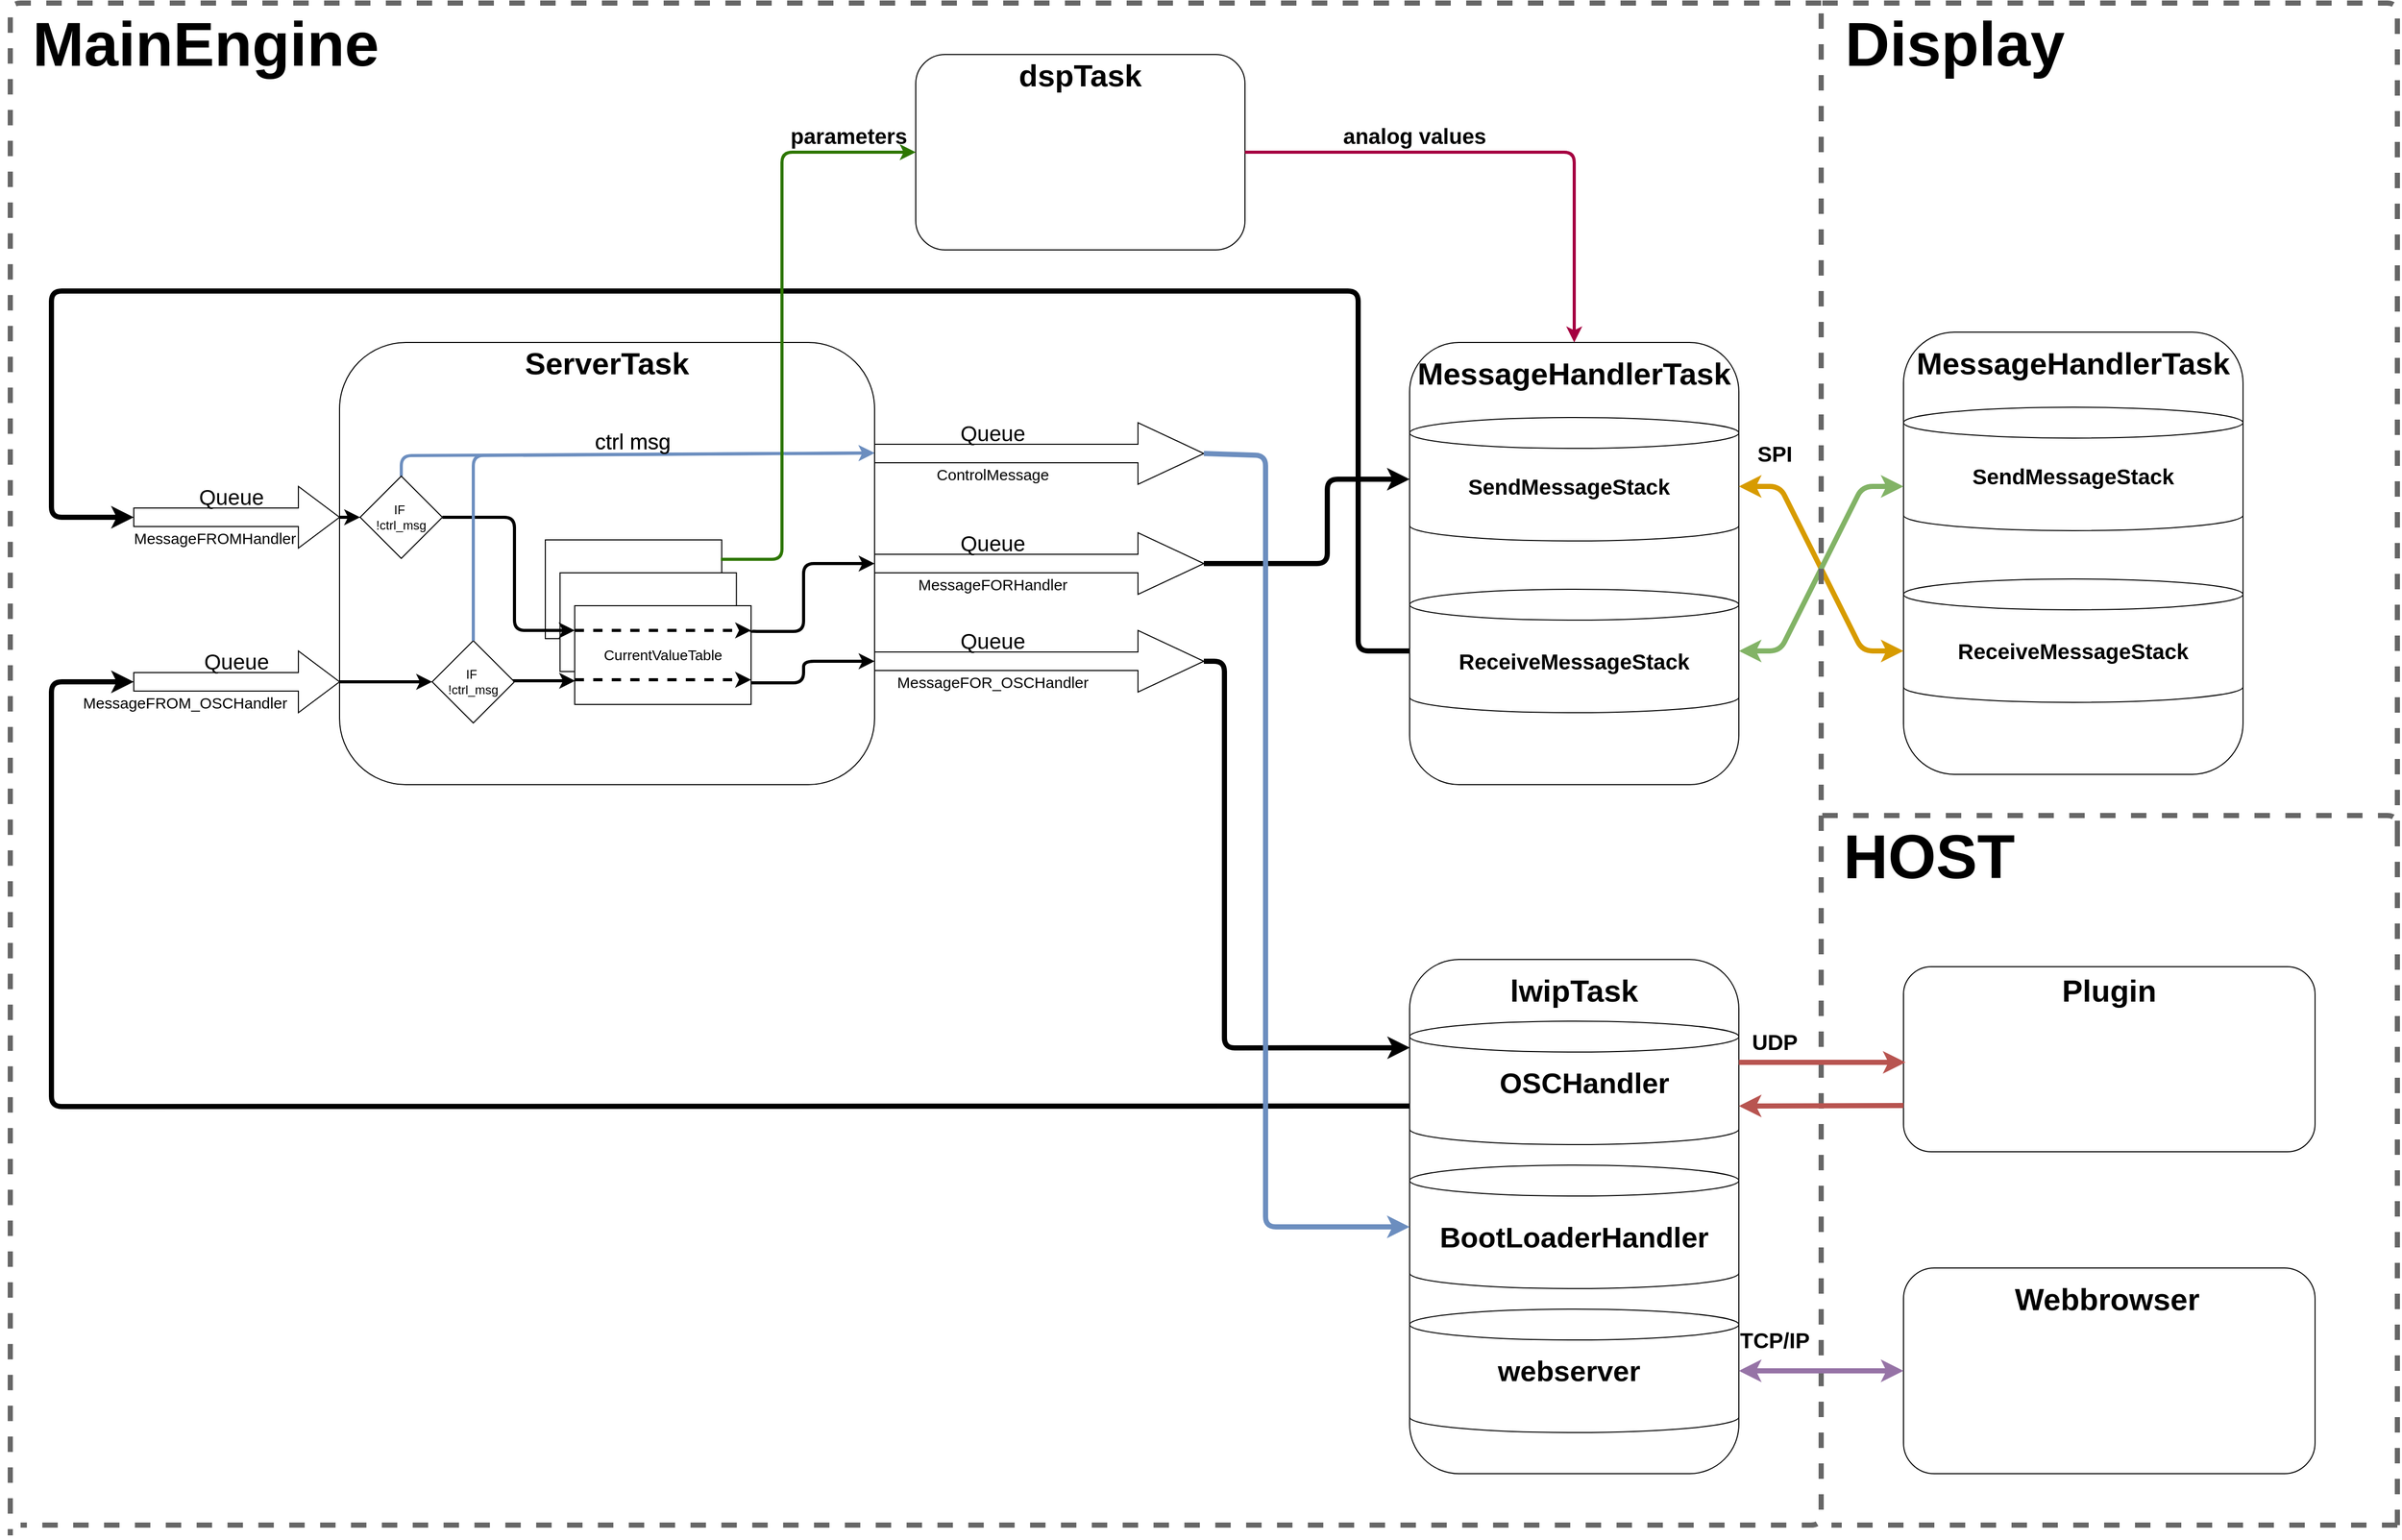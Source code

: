 <mxfile version="14.1.8" type="device"><diagram id="yKX08iSqYdMopoc8Zgzh" name="Page-1"><mxGraphModel dx="4913" dy="2349" grid="1" gridSize="10" guides="1" tooltips="1" connect="1" arrows="1" fold="1" page="1" pageScale="1" pageWidth="850" pageHeight="1100" math="0" shadow="0"><root><mxCell id="0"/><mxCell id="1" parent="0"/><mxCell id="WzMA_Sx0rp7hnUO6DobS-8" value="" style="rounded=1;whiteSpace=wrap;html=1;" vertex="1" parent="1"><mxGeometry x="-400" y="370" width="520" height="430" as="geometry"/></mxCell><mxCell id="WzMA_Sx0rp7hnUO6DobS-15" value="" style="group" vertex="1" connectable="0" parent="1"><mxGeometry x="-200" y="562" width="200" height="160" as="geometry"/></mxCell><mxCell id="WzMA_Sx0rp7hnUO6DobS-12" value="" style="rounded=0;whiteSpace=wrap;html=1;" vertex="1" parent="WzMA_Sx0rp7hnUO6DobS-15"><mxGeometry width="171.429" height="96" as="geometry"/></mxCell><mxCell id="WzMA_Sx0rp7hnUO6DobS-13" value="" style="rounded=0;whiteSpace=wrap;html=1;" vertex="1" parent="WzMA_Sx0rp7hnUO6DobS-15"><mxGeometry x="14.286" y="32" width="171.429" height="96" as="geometry"/></mxCell><mxCell id="WzMA_Sx0rp7hnUO6DobS-14" value="" style="rounded=0;whiteSpace=wrap;html=1;" vertex="1" parent="WzMA_Sx0rp7hnUO6DobS-15"><mxGeometry x="28.571" y="64" width="171.429" height="96" as="geometry"/></mxCell><mxCell id="WzMA_Sx0rp7hnUO6DobS-16" value="&lt;font style=&quot;font-size: 14px&quot;&gt;CurrentValueTable&lt;/font&gt;" style="text;html=1;strokeColor=none;fillColor=none;align=center;verticalAlign=middle;whiteSpace=wrap;rounded=0;" vertex="1" parent="WzMA_Sx0rp7hnUO6DobS-15"><mxGeometry x="85.714" y="96" width="57.143" height="32" as="geometry"/></mxCell><mxCell id="WzMA_Sx0rp7hnUO6DobS-39" style="edgeStyle=orthogonalEdgeStyle;rounded=0;orthogonalLoop=1;jettySize=auto;html=1;exitX=0;exitY=0.25;exitDx=0;exitDy=0;entryX=1;entryY=0.25;entryDx=0;entryDy=0;dashed=1;strokeWidth=3;" edge="1" parent="WzMA_Sx0rp7hnUO6DobS-15" source="WzMA_Sx0rp7hnUO6DobS-14" target="WzMA_Sx0rp7hnUO6DobS-14"><mxGeometry relative="1" as="geometry"><mxPoint x="-20" y="58" as="sourcePoint"/><mxPoint x="10" y="58" as="targetPoint"/><Array as="points"><mxPoint x="100" y="88"/><mxPoint x="100" y="88"/></Array></mxGeometry></mxCell><mxCell id="WzMA_Sx0rp7hnUO6DobS-43" style="edgeStyle=orthogonalEdgeStyle;rounded=0;orthogonalLoop=1;jettySize=auto;html=1;exitX=0;exitY=0.75;exitDx=0;exitDy=0;entryX=1;entryY=0.75;entryDx=0;entryDy=0;dashed=1;strokeWidth=3;" edge="1" parent="WzMA_Sx0rp7hnUO6DobS-15" source="WzMA_Sx0rp7hnUO6DobS-14" target="WzMA_Sx0rp7hnUO6DobS-14"><mxGeometry relative="1" as="geometry"><Array as="points"><mxPoint x="114" y="136"/><mxPoint x="114" y="136"/></Array></mxGeometry></mxCell><mxCell id="WzMA_Sx0rp7hnUO6DobS-35" style="edgeStyle=orthogonalEdgeStyle;rounded=0;orthogonalLoop=1;jettySize=auto;html=1;exitX=1;exitY=0.5;exitDx=0;exitDy=0;exitPerimeter=0;entryX=0;entryY=0.5;entryDx=0;entryDy=0;strokeWidth=3;" edge="1" parent="1" source="WzMA_Sx0rp7hnUO6DobS-18" target="WzMA_Sx0rp7hnUO6DobS-34"><mxGeometry relative="1" as="geometry"/></mxCell><mxCell id="WzMA_Sx0rp7hnUO6DobS-18" value="" style="shape=singleArrow;whiteSpace=wrap;html=1;" vertex="1" parent="1"><mxGeometry x="-600" y="510" width="200" height="60" as="geometry"/></mxCell><mxCell id="WzMA_Sx0rp7hnUO6DobS-19" value="&lt;font style=&quot;font-size: 21px&quot;&gt;Queue&lt;/font&gt;" style="text;html=1;strokeColor=none;fillColor=none;align=center;verticalAlign=middle;whiteSpace=wrap;rounded=0;" vertex="1" parent="1"><mxGeometry x="-630" y="510" width="250" height="20" as="geometry"/></mxCell><mxCell id="WzMA_Sx0rp7hnUO6DobS-21" value="&lt;font style=&quot;font-size: 15px&quot;&gt;MessageFROMHandler&lt;/font&gt;" style="text;html=1;strokeColor=none;fillColor=none;align=center;verticalAlign=middle;whiteSpace=wrap;rounded=0;" vertex="1" parent="1"><mxGeometry x="-646" y="550" width="250" height="20" as="geometry"/></mxCell><mxCell id="WzMA_Sx0rp7hnUO6DobS-41" style="edgeStyle=orthogonalEdgeStyle;rounded=0;orthogonalLoop=1;jettySize=auto;html=1;exitX=1;exitY=0.5;exitDx=0;exitDy=0;exitPerimeter=0;entryX=0;entryY=0.5;entryDx=0;entryDy=0;strokeWidth=3;" edge="1" parent="1" source="WzMA_Sx0rp7hnUO6DobS-26" target="WzMA_Sx0rp7hnUO6DobS-40"><mxGeometry relative="1" as="geometry"/></mxCell><mxCell id="WzMA_Sx0rp7hnUO6DobS-26" value="" style="shape=singleArrow;whiteSpace=wrap;html=1;" vertex="1" parent="1"><mxGeometry x="-600" y="670" width="200" height="60" as="geometry"/></mxCell><mxCell id="WzMA_Sx0rp7hnUO6DobS-27" value="&lt;font style=&quot;font-size: 21px&quot;&gt;Queue&lt;/font&gt;" style="text;html=1;strokeColor=none;fillColor=none;align=center;verticalAlign=middle;whiteSpace=wrap;rounded=0;" vertex="1" parent="1"><mxGeometry x="-625" y="670" width="250" height="20" as="geometry"/></mxCell><mxCell id="WzMA_Sx0rp7hnUO6DobS-28" value="&lt;font style=&quot;font-size: 15px&quot;&gt;MessageFROM_OSCHandler&lt;/font&gt;" style="text;html=1;strokeColor=none;fillColor=none;align=center;verticalAlign=middle;whiteSpace=wrap;rounded=0;" vertex="1" parent="1"><mxGeometry x="-675" y="710" width="250" height="20" as="geometry"/></mxCell><mxCell id="WzMA_Sx0rp7hnUO6DobS-38" style="edgeStyle=orthogonalEdgeStyle;orthogonalLoop=1;jettySize=auto;html=1;exitX=1;exitY=0.5;exitDx=0;exitDy=0;entryX=0;entryY=0.25;entryDx=0;entryDy=0;rounded=1;strokeWidth=3;" edge="1" parent="1" source="WzMA_Sx0rp7hnUO6DobS-34" target="WzMA_Sx0rp7hnUO6DobS-14"><mxGeometry relative="1" as="geometry"><Array as="points"><mxPoint x="-230" y="540"/><mxPoint x="-230" y="650"/></Array></mxGeometry></mxCell><mxCell id="WzMA_Sx0rp7hnUO6DobS-45" style="rounded=1;orthogonalLoop=1;jettySize=auto;html=1;exitX=0.5;exitY=0;exitDx=0;exitDy=0;entryX=1;entryY=0.25;entryDx=0;entryDy=0;strokeWidth=3;fillColor=#dae8fc;strokeColor=#6c8ebf;" edge="1" parent="1" source="WzMA_Sx0rp7hnUO6DobS-34" target="WzMA_Sx0rp7hnUO6DobS-8"><mxGeometry relative="1" as="geometry"><Array as="points"><mxPoint x="-340" y="480"/></Array></mxGeometry></mxCell><mxCell id="WzMA_Sx0rp7hnUO6DobS-34" value="&lt;span&gt;IF&amp;nbsp;&lt;/span&gt;&lt;br&gt;&lt;span&gt;!ctrl_msg&lt;/span&gt;" style="rhombus;whiteSpace=wrap;html=1;" vertex="1" parent="1"><mxGeometry x="-380" y="500" width="80" height="80" as="geometry"/></mxCell><mxCell id="WzMA_Sx0rp7hnUO6DobS-40" value="IF&amp;nbsp;&lt;br&gt;!ctrl_msg" style="rhombus;whiteSpace=wrap;html=1;" vertex="1" parent="1"><mxGeometry x="-310" y="660" width="80" height="80" as="geometry"/></mxCell><mxCell id="WzMA_Sx0rp7hnUO6DobS-42" style="edgeStyle=orthogonalEdgeStyle;rounded=0;orthogonalLoop=1;jettySize=auto;html=1;exitX=1;exitY=0.5;exitDx=0;exitDy=0;strokeWidth=3;" edge="1" parent="1" source="WzMA_Sx0rp7hnUO6DobS-40"><mxGeometry relative="1" as="geometry"><mxPoint x="-390" y="710" as="sourcePoint"/><mxPoint x="-171" y="699" as="targetPoint"/><Array as="points"><mxPoint x="-230" y="699"/></Array></mxGeometry></mxCell><mxCell id="WzMA_Sx0rp7hnUO6DobS-44" value="" style="endArrow=classic;html=1;entryX=1;entryY=0.25;entryDx=0;entryDy=0;exitX=0.5;exitY=0;exitDx=0;exitDy=0;fillColor=#dae8fc;strokeColor=#6c8ebf;strokeWidth=3;" edge="1" parent="1" source="WzMA_Sx0rp7hnUO6DobS-40" target="WzMA_Sx0rp7hnUO6DobS-8"><mxGeometry width="50" height="50" relative="1" as="geometry"><mxPoint x="-340" y="661" as="sourcePoint"/><mxPoint x="-230" y="590" as="targetPoint"/><Array as="points"><mxPoint x="-270" y="590"/><mxPoint x="-270" y="480"/></Array></mxGeometry></mxCell><mxCell id="WzMA_Sx0rp7hnUO6DobS-48" value="" style="shape=singleArrow;whiteSpace=wrap;html=1;" vertex="1" parent="1"><mxGeometry x="120" y="448" width="320" height="60" as="geometry"/></mxCell><mxCell id="WzMA_Sx0rp7hnUO6DobS-50" value="&lt;font style=&quot;font-size: 15px&quot;&gt;ControlMessage&lt;/font&gt;" style="text;html=1;strokeColor=none;fillColor=none;align=center;verticalAlign=middle;whiteSpace=wrap;rounded=0;" vertex="1" parent="1"><mxGeometry x="110" y="488" width="250" height="20" as="geometry"/></mxCell><mxCell id="WzMA_Sx0rp7hnUO6DobS-59" value="" style="edgeStyle=none;rounded=1;orthogonalLoop=1;jettySize=auto;html=1;strokeWidth=3;" edge="1" parent="1" source="WzMA_Sx0rp7hnUO6DobS-51" target="WzMA_Sx0rp7hnUO6DobS-8"><mxGeometry relative="1" as="geometry"/></mxCell><mxCell id="WzMA_Sx0rp7hnUO6DobS-51" value="" style="shape=singleArrow;whiteSpace=wrap;html=1;" vertex="1" parent="1"><mxGeometry x="120" y="555" width="320" height="60" as="geometry"/></mxCell><mxCell id="WzMA_Sx0rp7hnUO6DobS-52" value="&lt;font style=&quot;font-size: 21px&quot;&gt;Queue&lt;/font&gt;" style="text;html=1;strokeColor=none;fillColor=none;align=center;verticalAlign=middle;whiteSpace=wrap;rounded=0;" vertex="1" parent="1"><mxGeometry x="110" y="555" width="250" height="20" as="geometry"/></mxCell><mxCell id="WzMA_Sx0rp7hnUO6DobS-53" value="&lt;font style=&quot;font-size: 15px&quot;&gt;MessageFORHandler&lt;/font&gt;" style="text;html=1;strokeColor=none;fillColor=none;align=center;verticalAlign=middle;whiteSpace=wrap;rounded=0;" vertex="1" parent="1"><mxGeometry x="110" y="595" width="250" height="20" as="geometry"/></mxCell><mxCell id="WzMA_Sx0rp7hnUO6DobS-54" value="" style="shape=singleArrow;whiteSpace=wrap;html=1;" vertex="1" parent="1"><mxGeometry x="120" y="650" width="320" height="60" as="geometry"/></mxCell><mxCell id="WzMA_Sx0rp7hnUO6DobS-55" value="&lt;font style=&quot;font-size: 21px&quot;&gt;Queue&lt;/font&gt;" style="text;html=1;strokeColor=none;fillColor=none;align=center;verticalAlign=middle;whiteSpace=wrap;rounded=0;" vertex="1" parent="1"><mxGeometry x="110" y="650" width="250" height="20" as="geometry"/></mxCell><mxCell id="WzMA_Sx0rp7hnUO6DobS-56" value="&lt;font style=&quot;font-size: 15px&quot;&gt;MessageFOR_OSCHandler&lt;/font&gt;" style="text;html=1;strokeColor=none;fillColor=none;align=center;verticalAlign=middle;whiteSpace=wrap;rounded=0;" vertex="1" parent="1"><mxGeometry x="110" y="690" width="250" height="20" as="geometry"/></mxCell><mxCell id="WzMA_Sx0rp7hnUO6DobS-57" style="edgeStyle=orthogonalEdgeStyle;orthogonalLoop=1;jettySize=auto;html=1;exitX=1;exitY=0.25;exitDx=0;exitDy=0;rounded=1;strokeWidth=3;entryX=0;entryY=0.5;entryDx=0;entryDy=0;entryPerimeter=0;" edge="1" parent="1" source="WzMA_Sx0rp7hnUO6DobS-14" target="WzMA_Sx0rp7hnUO6DobS-51"><mxGeometry relative="1" as="geometry"><mxPoint x="-18.57" y="510" as="sourcePoint"/><mxPoint x="115" y="587" as="targetPoint"/><Array as="points"><mxPoint x="51" y="651"/><mxPoint x="51" y="585"/></Array></mxGeometry></mxCell><mxCell id="WzMA_Sx0rp7hnUO6DobS-58" style="edgeStyle=orthogonalEdgeStyle;orthogonalLoop=1;jettySize=auto;html=1;exitX=1;exitY=0.25;exitDx=0;exitDy=0;entryX=0;entryY=0.5;entryDx=0;entryDy=0;rounded=1;strokeWidth=3;entryPerimeter=0;" edge="1" parent="1" target="WzMA_Sx0rp7hnUO6DobS-54"><mxGeometry relative="1" as="geometry"><mxPoint y="701.0" as="sourcePoint"/><mxPoint x="110.001" y="671.0" as="targetPoint"/><Array as="points"><mxPoint x="51" y="701"/><mxPoint x="51" y="680"/></Array></mxGeometry></mxCell><mxCell id="WzMA_Sx0rp7hnUO6DobS-62" value="&lt;font style=&quot;font-size: 21px&quot;&gt;ctrl msg&lt;/font&gt;" style="text;html=1;strokeColor=none;fillColor=none;align=center;verticalAlign=middle;whiteSpace=wrap;rounded=0;" vertex="1" parent="1"><mxGeometry x="-240" y="456" width="250" height="20" as="geometry"/></mxCell><mxCell id="WzMA_Sx0rp7hnUO6DobS-63" value="" style="rounded=1;whiteSpace=wrap;html=1;" vertex="1" parent="1"><mxGeometry x="640" y="370" width="320" height="430" as="geometry"/></mxCell><mxCell id="WzMA_Sx0rp7hnUO6DobS-64" value="&lt;font style=&quot;font-size: 30px&quot;&gt;&lt;b&gt;MessageHandlerTask&lt;/b&gt;&lt;/font&gt;" style="text;html=1;strokeColor=none;fillColor=none;align=center;verticalAlign=middle;whiteSpace=wrap;rounded=0;" vertex="1" parent="1"><mxGeometry x="600" y="390" width="400" height="20" as="geometry"/></mxCell><mxCell id="WzMA_Sx0rp7hnUO6DobS-66" style="edgeStyle=none;rounded=1;orthogonalLoop=1;jettySize=auto;html=1;exitX=0.5;exitY=0;exitDx=0;exitDy=0;strokeWidth=3;" edge="1" parent="1" source="WzMA_Sx0rp7hnUO6DobS-64" target="WzMA_Sx0rp7hnUO6DobS-64"><mxGeometry relative="1" as="geometry"/></mxCell><mxCell id="WzMA_Sx0rp7hnUO6DobS-68" value="" style="endArrow=classic;html=1;strokeWidth=5;entryX=0;entryY=0.5;entryDx=0;entryDy=0;exitX=1;exitY=0.5;exitDx=0;exitDy=0;exitPerimeter=0;entryPerimeter=0;" edge="1" parent="1" source="WzMA_Sx0rp7hnUO6DobS-51" target="WzMA_Sx0rp7hnUO6DobS-69"><mxGeometry width="50" height="50" relative="1" as="geometry"><mxPoint x="430" y="500" as="sourcePoint"/><mxPoint x="480" y="450" as="targetPoint"/><Array as="points"><mxPoint x="560" y="585"/><mxPoint x="560" y="503"/></Array></mxGeometry></mxCell><mxCell id="WzMA_Sx0rp7hnUO6DobS-69" value="" style="shape=cylinder3;whiteSpace=wrap;html=1;boundedLbl=1;backgroundOutline=1;size=15;" vertex="1" parent="1"><mxGeometry x="640" y="443" width="320" height="120" as="geometry"/></mxCell><mxCell id="WzMA_Sx0rp7hnUO6DobS-71" value="" style="shape=cylinder3;whiteSpace=wrap;html=1;boundedLbl=1;backgroundOutline=1;size=15;" vertex="1" parent="1"><mxGeometry x="640" y="610" width="320" height="120" as="geometry"/></mxCell><mxCell id="WzMA_Sx0rp7hnUO6DobS-73" value="&lt;font style=&quot;font-size: 21px&quot;&gt;&lt;b&gt;ReceiveMessageStack&lt;/b&gt;&lt;/font&gt;" style="text;html=1;strokeColor=none;fillColor=none;align=center;verticalAlign=middle;whiteSpace=wrap;rounded=0;" vertex="1" parent="1"><mxGeometry x="640" y="670" width="320" height="20" as="geometry"/></mxCell><mxCell id="WzMA_Sx0rp7hnUO6DobS-74" value="&lt;font style=&quot;font-size: 21px&quot;&gt;&lt;b&gt;SendMessageStack&lt;/b&gt;&lt;/font&gt;" style="text;html=1;strokeColor=none;fillColor=none;align=center;verticalAlign=middle;whiteSpace=wrap;rounded=0;" vertex="1" parent="1"><mxGeometry x="630" y="500" width="330" height="20" as="geometry"/></mxCell><mxCell id="WzMA_Sx0rp7hnUO6DobS-75" value="" style="rounded=1;whiteSpace=wrap;html=1;" vertex="1" parent="1"><mxGeometry x="1120" y="360" width="330" height="430" as="geometry"/></mxCell><mxCell id="WzMA_Sx0rp7hnUO6DobS-76" style="edgeStyle=none;rounded=1;orthogonalLoop=1;jettySize=auto;html=1;exitX=0.5;exitY=0;exitDx=0;exitDy=0;strokeWidth=3;" edge="1" parent="1"><mxGeometry relative="1" as="geometry"><mxPoint x="1290" y="380" as="sourcePoint"/><mxPoint x="1290" y="380" as="targetPoint"/></mxGeometry></mxCell><mxCell id="WzMA_Sx0rp7hnUO6DobS-77" value="" style="shape=cylinder3;whiteSpace=wrap;html=1;boundedLbl=1;backgroundOutline=1;size=15;" vertex="1" parent="1"><mxGeometry x="1120" y="433" width="330" height="120" as="geometry"/></mxCell><mxCell id="WzMA_Sx0rp7hnUO6DobS-78" value="" style="shape=cylinder3;whiteSpace=wrap;html=1;boundedLbl=1;backgroundOutline=1;size=15;" vertex="1" parent="1"><mxGeometry x="1120" y="600" width="330" height="120" as="geometry"/></mxCell><mxCell id="WzMA_Sx0rp7hnUO6DobS-79" value="&lt;font style=&quot;font-size: 21px&quot;&gt;&lt;b&gt;ReceiveMessageStack&lt;/b&gt;&lt;/font&gt;" style="text;html=1;strokeColor=none;fillColor=none;align=center;verticalAlign=middle;whiteSpace=wrap;rounded=0;" vertex="1" parent="1"><mxGeometry x="1120" y="660" width="330" height="20" as="geometry"/></mxCell><mxCell id="WzMA_Sx0rp7hnUO6DobS-80" value="&lt;font style=&quot;font-size: 21px&quot;&gt;&lt;b&gt;SendMessageStack&lt;/b&gt;&lt;/font&gt;" style="text;html=1;strokeColor=none;fillColor=none;align=center;verticalAlign=middle;whiteSpace=wrap;rounded=0;" vertex="1" parent="1"><mxGeometry x="1120" y="490" width="330" height="20" as="geometry"/></mxCell><mxCell id="WzMA_Sx0rp7hnUO6DobS-81" value="&lt;font style=&quot;font-size: 30px&quot;&gt;&lt;b&gt;MessageHandlerTask&lt;/b&gt;&lt;/font&gt;" style="text;html=1;strokeColor=none;fillColor=none;align=center;verticalAlign=middle;whiteSpace=wrap;rounded=0;" vertex="1" parent="1"><mxGeometry x="1085" y="380" width="400" height="20" as="geometry"/></mxCell><mxCell id="WzMA_Sx0rp7hnUO6DobS-83" value="" style="endArrow=classic;html=1;strokeWidth=5;entryX=0;entryY=0.5;entryDx=0;entryDy=0;exitX=1;exitY=0.5;exitDx=0;exitDy=0;startArrow=classic;startFill=1;endFill=1;fillColor=#ffe6cc;strokeColor=#d79b00;" edge="1" parent="1" source="WzMA_Sx0rp7hnUO6DobS-74" target="WzMA_Sx0rp7hnUO6DobS-79"><mxGeometry width="50" height="50" relative="1" as="geometry"><mxPoint x="970.0" y="702.5" as="sourcePoint"/><mxPoint x="1190" y="480.5" as="targetPoint"/><Array as="points"><mxPoint x="1000" y="510"/><mxPoint x="1080" y="670"/></Array></mxGeometry></mxCell><mxCell id="WzMA_Sx0rp7hnUO6DobS-85" value="" style="endArrow=classic;html=1;strokeWidth=5;exitX=1;exitY=0.5;exitDx=0;exitDy=0;exitPerimeter=0;startArrow=classic;startFill=1;endFill=1;fillColor=#d5e8d4;strokeColor=#82b366;entryX=0;entryY=1;entryDx=0;entryDy=0;" edge="1" parent="1" source="WzMA_Sx0rp7hnUO6DobS-71" target="WzMA_Sx0rp7hnUO6DobS-80"><mxGeometry width="50" height="50" relative="1" as="geometry"><mxPoint x="970" y="702.5" as="sourcePoint"/><mxPoint x="1180" y="510" as="targetPoint"/><Array as="points"><mxPoint x="1000" y="670"/><mxPoint x="1080" y="510"/></Array></mxGeometry></mxCell><mxCell id="WzMA_Sx0rp7hnUO6DobS-87" value="" style="rounded=1;whiteSpace=wrap;html=1;" vertex="1" parent="1"><mxGeometry x="640" y="970" width="320" height="500" as="geometry"/></mxCell><mxCell id="WzMA_Sx0rp7hnUO6DobS-88" value="&lt;font style=&quot;font-size: 30px&quot;&gt;&lt;b&gt;lwipTask&lt;/b&gt;&lt;/font&gt;" style="text;html=1;strokeColor=none;fillColor=none;align=center;verticalAlign=middle;whiteSpace=wrap;rounded=0;" vertex="1" parent="1"><mxGeometry x="600" y="990" width="400" height="20" as="geometry"/></mxCell><mxCell id="WzMA_Sx0rp7hnUO6DobS-90" value="" style="endArrow=none;html=1;strokeWidth=5;dashed=1;fillColor=#f5f5f5;strokeColor=#666666;" edge="1" parent="1"><mxGeometry width="50" height="50" relative="1" as="geometry"><mxPoint x="1040" y="50" as="sourcePoint"/><mxPoint x="-710" y="1520" as="targetPoint"/><Array as="points"><mxPoint x="1040" y="830"/><mxPoint x="1040" y="1520"/></Array></mxGeometry></mxCell><mxCell id="WzMA_Sx0rp7hnUO6DobS-91" value="&lt;font size=&quot;1&quot;&gt;&lt;b style=&quot;font-size: 60px&quot;&gt;MainEngine&lt;/b&gt;&lt;/font&gt;" style="text;html=1;strokeColor=none;fillColor=none;align=center;verticalAlign=middle;whiteSpace=wrap;rounded=0;" vertex="1" parent="1"><mxGeometry x="-730" y="70" width="400" height="20" as="geometry"/></mxCell><mxCell id="WzMA_Sx0rp7hnUO6DobS-92" value="" style="rounded=1;whiteSpace=wrap;html=1;" vertex="1" parent="1"><mxGeometry x="160" y="90" width="320" height="190" as="geometry"/></mxCell><mxCell id="WzMA_Sx0rp7hnUO6DobS-95" value="" style="shape=cylinder3;whiteSpace=wrap;html=1;boundedLbl=1;backgroundOutline=1;size=15;" vertex="1" parent="1"><mxGeometry x="640" y="1170" width="320" height="120" as="geometry"/></mxCell><mxCell id="WzMA_Sx0rp7hnUO6DobS-96" value="&lt;font style=&quot;font-size: 21px&quot;&gt;OSCHandler&lt;/font&gt;" style="text;html=1;strokeColor=none;fillColor=none;align=center;verticalAlign=middle;whiteSpace=wrap;rounded=0;" vertex="1" parent="1"><mxGeometry x="440" y="1060" width="520" height="20" as="geometry"/></mxCell><mxCell id="WzMA_Sx0rp7hnUO6DobS-97" value="" style="endArrow=classic;html=1;strokeWidth=5;exitX=0;exitY=0;exitDx=0;exitDy=82.5;entryX=0;entryY=0.5;entryDx=0;entryDy=0;entryPerimeter=0;exitPerimeter=0;" edge="1" parent="1" source="WzMA_Sx0rp7hnUO6DobS-99" target="WzMA_Sx0rp7hnUO6DobS-26"><mxGeometry width="50" height="50" relative="1" as="geometry"><mxPoint x="-610" y="980" as="sourcePoint"/><mxPoint x="-560" y="930" as="targetPoint"/><Array as="points"><mxPoint x="-680" y="1113"/><mxPoint x="-680" y="700"/></Array></mxGeometry></mxCell><mxCell id="WzMA_Sx0rp7hnUO6DobS-98" value="" style="endArrow=classic;html=1;strokeWidth=5;entryX=0;entryY=0.5;entryDx=0;entryDy=0;entryPerimeter=0;exitX=0;exitY=0;exitDx=0;exitDy=0;" edge="1" parent="1" source="WzMA_Sx0rp7hnUO6DobS-73" target="WzMA_Sx0rp7hnUO6DobS-18"><mxGeometry width="50" height="50" relative="1" as="geometry"><mxPoint x="560" y="710" as="sourcePoint"/><mxPoint x="310" y="310.5" as="targetPoint"/><Array as="points"><mxPoint x="590" y="670"/><mxPoint x="590" y="320"/><mxPoint x="-680" y="320"/><mxPoint x="-680" y="540"/></Array></mxGeometry></mxCell><mxCell id="WzMA_Sx0rp7hnUO6DobS-99" value="" style="shape=cylinder3;whiteSpace=wrap;html=1;boundedLbl=1;backgroundOutline=1;size=15;" vertex="1" parent="1"><mxGeometry x="640" y="1030" width="320" height="120" as="geometry"/></mxCell><mxCell id="WzMA_Sx0rp7hnUO6DobS-100" value="&lt;font style=&quot;font-size: 28px&quot;&gt;&lt;b&gt;OSCHandler&lt;/b&gt;&lt;/font&gt;" style="text;html=1;strokeColor=none;fillColor=none;align=center;verticalAlign=middle;whiteSpace=wrap;rounded=0;" vertex="1" parent="1"><mxGeometry x="550" y="1080" width="520" height="20" as="geometry"/></mxCell><mxCell id="WzMA_Sx0rp7hnUO6DobS-101" value="&lt;font style=&quot;font-size: 28px&quot;&gt;&lt;b&gt;BootLoaderHandler&lt;/b&gt;&lt;/font&gt;" style="text;html=1;strokeColor=none;fillColor=none;align=center;verticalAlign=middle;whiteSpace=wrap;rounded=0;" vertex="1" parent="1"><mxGeometry x="540" y="1230" width="520" height="20" as="geometry"/></mxCell><mxCell id="WzMA_Sx0rp7hnUO6DobS-102" value="" style="endArrow=none;html=1;strokeWidth=5;exitX=0.001;exitY=0.215;exitDx=0;exitDy=0;entryX=1;entryY=0.5;entryDx=0;entryDy=0;entryPerimeter=0;endFill=0;startArrow=classic;startFill=1;exitPerimeter=0;" edge="1" parent="1" source="WzMA_Sx0rp7hnUO6DobS-99" target="WzMA_Sx0rp7hnUO6DobS-54"><mxGeometry width="50" height="50" relative="1" as="geometry"><mxPoint x="-400" y="1035" as="sourcePoint"/><mxPoint x="-720" y="670" as="targetPoint"/><Array as="points"><mxPoint x="460" y="1056"/><mxPoint x="460" y="910"/><mxPoint x="460" y="680"/></Array></mxGeometry></mxCell><mxCell id="WzMA_Sx0rp7hnUO6DobS-103" value="" style="endArrow=classic;html=1;strokeWidth=5;entryX=0;entryY=0.5;entryDx=0;entryDy=0;exitX=1;exitY=0.5;exitDx=0;exitDy=0;exitPerimeter=0;entryPerimeter=0;fillColor=#dae8fc;strokeColor=#6c8ebf;" edge="1" parent="1" source="WzMA_Sx0rp7hnUO6DobS-48" target="WzMA_Sx0rp7hnUO6DobS-95"><mxGeometry width="50" height="50" relative="1" as="geometry"><mxPoint x="440" y="595" as="sourcePoint"/><mxPoint x="640" y="513" as="targetPoint"/><Array as="points"><mxPoint x="500" y="480"/><mxPoint x="500" y="870"/><mxPoint x="500" y="1230"/></Array></mxGeometry></mxCell><mxCell id="WzMA_Sx0rp7hnUO6DobS-104" value="" style="rounded=1;whiteSpace=wrap;html=1;" vertex="1" parent="1"><mxGeometry x="1120" y="977" width="400" height="180" as="geometry"/></mxCell><mxCell id="WzMA_Sx0rp7hnUO6DobS-105" value="&lt;font style=&quot;font-size: 30px&quot;&gt;&lt;b&gt;Plugin&lt;/b&gt;&lt;/font&gt;" style="text;html=1;strokeColor=none;fillColor=none;align=center;verticalAlign=middle;whiteSpace=wrap;rounded=0;" vertex="1" parent="1"><mxGeometry x="1135" y="990" width="370" height="20" as="geometry"/></mxCell><mxCell id="WzMA_Sx0rp7hnUO6DobS-106" value="" style="rounded=1;whiteSpace=wrap;html=1;" vertex="1" parent="1"><mxGeometry x="1120" y="1270" width="400" height="200" as="geometry"/></mxCell><mxCell id="WzMA_Sx0rp7hnUO6DobS-108" value="&lt;font style=&quot;font-size: 30px&quot;&gt;&lt;b&gt;Webbrowser&lt;/b&gt;&lt;/font&gt;" style="text;html=1;strokeColor=none;fillColor=none;align=center;verticalAlign=middle;whiteSpace=wrap;rounded=0;" vertex="1" parent="1"><mxGeometry x="1152.5" y="1290" width="330" height="20" as="geometry"/></mxCell><mxCell id="WzMA_Sx0rp7hnUO6DobS-109" value="" style="shape=cylinder3;whiteSpace=wrap;html=1;boundedLbl=1;backgroundOutline=1;size=15;" vertex="1" parent="1"><mxGeometry x="640" y="1310" width="320" height="120" as="geometry"/></mxCell><mxCell id="WzMA_Sx0rp7hnUO6DobS-110" value="&lt;font style=&quot;font-size: 28px&quot;&gt;&lt;b&gt;webserver&lt;/b&gt;&lt;/font&gt;" style="text;html=1;strokeColor=none;fillColor=none;align=center;verticalAlign=middle;whiteSpace=wrap;rounded=0;" vertex="1" parent="1"><mxGeometry x="645" y="1360" width="300" height="20" as="geometry"/></mxCell><mxCell id="WzMA_Sx0rp7hnUO6DobS-111" value="" style="endArrow=classic;html=1;strokeWidth=5;fillColor=#e1d5e7;strokeColor=#9673a6;entryX=0;entryY=0.5;entryDx=0;entryDy=0;startArrow=classic;startFill=1;" edge="1" parent="1" target="WzMA_Sx0rp7hnUO6DobS-106"><mxGeometry width="50" height="50" relative="1" as="geometry"><mxPoint x="960" y="1370" as="sourcePoint"/><mxPoint x="460" y="1850" as="targetPoint"/><Array as="points"/></mxGeometry></mxCell><mxCell id="WzMA_Sx0rp7hnUO6DobS-113" value="" style="endArrow=none;html=1;strokeWidth=5;fillColor=#f8cecc;strokeColor=#b85450;startArrow=classic;startFill=1;endFill=0;exitX=1;exitY=0;exitDx=0;exitDy=82.5;exitPerimeter=0;entryX=0;entryY=0.75;entryDx=0;entryDy=0;" edge="1" parent="1" source="WzMA_Sx0rp7hnUO6DobS-99" target="WzMA_Sx0rp7hnUO6DobS-104"><mxGeometry width="50" height="50" relative="1" as="geometry"><mxPoint x="660" y="1470" as="sourcePoint"/><mxPoint x="520" y="2030" as="targetPoint"/><Array as="points"/></mxGeometry></mxCell><mxCell id="WzMA_Sx0rp7hnUO6DobS-118" value="" style="endArrow=classic;html=1;strokeWidth=5;fillColor=#f8cecc;strokeColor=#b85450;startArrow=none;startFill=0;endFill=1;entryX=0.005;entryY=0.517;entryDx=0;entryDy=0;entryPerimeter=0;" edge="1" parent="1" target="WzMA_Sx0rp7hnUO6DobS-104"><mxGeometry width="50" height="50" relative="1" as="geometry"><mxPoint x="960" y="1070" as="sourcePoint"/><mxPoint x="510" y="1950" as="targetPoint"/><Array as="points"/></mxGeometry></mxCell><mxCell id="WzMA_Sx0rp7hnUO6DobS-122" value="&lt;font style=&quot;font-size: 21px&quot;&gt;ctrl msg&lt;/font&gt;" style="text;html=1;strokeColor=none;fillColor=none;align=center;verticalAlign=middle;whiteSpace=wrap;rounded=0;" vertex="1" parent="1"><mxGeometry x="-240" y="456" width="250" height="20" as="geometry"/></mxCell><mxCell id="WzMA_Sx0rp7hnUO6DobS-131" value="&lt;font style=&quot;font-size: 21px&quot;&gt;&lt;b&gt;UDP&lt;/b&gt;&lt;/font&gt;" style="text;html=1;strokeColor=none;fillColor=none;align=center;verticalAlign=middle;whiteSpace=wrap;rounded=0;" vertex="1" parent="1"><mxGeometry x="960" y="1040" width="70" height="20" as="geometry"/></mxCell><mxCell id="WzMA_Sx0rp7hnUO6DobS-141" value="" style="endArrow=none;html=1;strokeWidth=5;dashed=1;fillColor=#f5f5f5;strokeColor=#666666;" edge="1" parent="1"><mxGeometry width="50" height="50" relative="1" as="geometry"><mxPoint x="1600" y="1520" as="sourcePoint"/><mxPoint x="1040" y="830" as="targetPoint"/><Array as="points"><mxPoint x="1600" y="830"/></Array></mxGeometry></mxCell><mxCell id="WzMA_Sx0rp7hnUO6DobS-145" value="&lt;font size=&quot;1&quot;&gt;&lt;b style=&quot;font-size: 60px&quot;&gt;Display&lt;/b&gt;&lt;/font&gt;" style="text;html=1;strokeColor=none;fillColor=none;align=center;verticalAlign=middle;whiteSpace=wrap;rounded=0;" vertex="1" parent="1"><mxGeometry x="970" y="70" width="400" height="20" as="geometry"/></mxCell><mxCell id="WzMA_Sx0rp7hnUO6DobS-146" value="&lt;font style=&quot;font-size: 30px&quot;&gt;&lt;b&gt;ServerTask&lt;/b&gt;&lt;/font&gt;" style="text;html=1;strokeColor=none;fillColor=none;align=center;verticalAlign=middle;whiteSpace=wrap;rounded=0;" vertex="1" parent="1"><mxGeometry x="-400" y="380" width="520" height="20" as="geometry"/></mxCell><mxCell id="WzMA_Sx0rp7hnUO6DobS-9" value="&lt;font style=&quot;font-size: 30px&quot;&gt;&lt;b&gt;dspTask&lt;/b&gt;&lt;/font&gt;" style="text;html=1;strokeColor=none;fillColor=none;align=center;verticalAlign=middle;whiteSpace=wrap;rounded=0;" vertex="1" parent="1"><mxGeometry x="160" y="100" width="320" height="20" as="geometry"/></mxCell><mxCell id="WzMA_Sx0rp7hnUO6DobS-147" value="&lt;font size=&quot;1&quot;&gt;&lt;b style=&quot;font-size: 60px&quot;&gt;HOST&lt;/b&gt;&lt;/font&gt;" style="text;html=1;strokeColor=none;fillColor=none;align=center;verticalAlign=middle;whiteSpace=wrap;rounded=0;" vertex="1" parent="1"><mxGeometry x="945" y="860" width="400" height="20" as="geometry"/></mxCell><mxCell id="WzMA_Sx0rp7hnUO6DobS-150" value="" style="endArrow=none;html=1;strokeWidth=5;dashed=1;fillColor=#f5f5f5;strokeColor=#666666;" edge="1" parent="1"><mxGeometry width="50" height="50" relative="1" as="geometry"><mxPoint x="1600" y="850" as="sourcePoint"/><mxPoint x="1040" y="40" as="targetPoint"/><Array as="points"><mxPoint x="1600" y="40"/></Array></mxGeometry></mxCell><mxCell id="WzMA_Sx0rp7hnUO6DobS-151" value="" style="endArrow=none;html=1;strokeWidth=5;dashed=1;fillColor=#f5f5f5;strokeColor=#666666;" edge="1" parent="1"><mxGeometry width="50" height="50" relative="1" as="geometry"><mxPoint x="1600" y="1520" as="sourcePoint"/><mxPoint x="1050" y="1520" as="targetPoint"/><Array as="points"/></mxGeometry></mxCell><mxCell id="WzMA_Sx0rp7hnUO6DobS-152" value="" style="endArrow=none;html=1;strokeWidth=5;dashed=1;fillColor=#f5f5f5;strokeColor=#666666;" edge="1" parent="1"><mxGeometry width="50" height="50" relative="1" as="geometry"><mxPoint x="1040" y="40" as="sourcePoint"/><mxPoint x="-720" y="1530" as="targetPoint"/><Array as="points"><mxPoint x="-720" y="40"/></Array></mxGeometry></mxCell><mxCell id="WzMA_Sx0rp7hnUO6DobS-153" value="&lt;font style=&quot;font-size: 21px&quot;&gt;&lt;b&gt;TCP/IP&lt;/b&gt;&lt;/font&gt;" style="text;html=1;strokeColor=none;fillColor=none;align=center;verticalAlign=middle;whiteSpace=wrap;rounded=0;" vertex="1" parent="1"><mxGeometry x="960" y="1330" width="70" height="20" as="geometry"/></mxCell><mxCell id="WzMA_Sx0rp7hnUO6DobS-155" value="&lt;font style=&quot;font-size: 21px&quot;&gt;Queue&lt;/font&gt;" style="text;html=1;strokeColor=none;fillColor=none;align=center;verticalAlign=middle;whiteSpace=wrap;rounded=0;" vertex="1" parent="1"><mxGeometry x="110" y="448" width="250" height="20" as="geometry"/></mxCell><mxCell id="WzMA_Sx0rp7hnUO6DobS-158" value="&lt;font style=&quot;font-size: 21px&quot;&gt;&lt;b&gt;SPI&lt;/b&gt;&lt;/font&gt;" style="text;html=1;strokeColor=none;fillColor=none;align=center;verticalAlign=middle;whiteSpace=wrap;rounded=0;" vertex="1" parent="1"><mxGeometry x="960" y="468" width="70" height="20" as="geometry"/></mxCell><mxCell id="WzMA_Sx0rp7hnUO6DobS-159" style="edgeStyle=orthogonalEdgeStyle;orthogonalLoop=1;jettySize=auto;html=1;exitX=0.995;exitY=0.197;exitDx=0;exitDy=0;rounded=1;strokeWidth=3;entryX=0;entryY=0.5;entryDx=0;entryDy=0;exitPerimeter=0;fillColor=#60a917;strokeColor=#2D7600;" edge="1" parent="1" source="WzMA_Sx0rp7hnUO6DobS-12" target="WzMA_Sx0rp7hnUO6DobS-92"><mxGeometry relative="1" as="geometry"><mxPoint x="-240" y="369" as="sourcePoint"/><mxPoint x="-120" y="304" as="targetPoint"/><Array as="points"><mxPoint x="30" y="581"/><mxPoint x="30" y="185"/></Array></mxGeometry></mxCell><mxCell id="WzMA_Sx0rp7hnUO6DobS-160" value="&lt;font style=&quot;font-size: 21px&quot;&gt;&lt;b&gt;parameters&lt;/b&gt;&lt;/font&gt;" style="text;html=1;strokeColor=none;fillColor=none;align=center;verticalAlign=middle;whiteSpace=wrap;rounded=0;" vertex="1" parent="1"><mxGeometry x="60" y="159" width="70" height="20" as="geometry"/></mxCell><mxCell id="WzMA_Sx0rp7hnUO6DobS-161" style="edgeStyle=orthogonalEdgeStyle;orthogonalLoop=1;jettySize=auto;html=1;exitX=1;exitY=0.5;exitDx=0;exitDy=0;rounded=1;strokeWidth=3;fillColor=#d80073;strokeColor=#A50040;entryX=0.5;entryY=0;entryDx=0;entryDy=0;" edge="1" parent="1" source="WzMA_Sx0rp7hnUO6DobS-92" target="WzMA_Sx0rp7hnUO6DobS-63"><mxGeometry relative="1" as="geometry"><mxPoint x="120.571" y="200.912" as="sourcePoint"/><mxPoint x="820" y="360" as="targetPoint"/><Array as="points"><mxPoint x="800" y="185"/></Array></mxGeometry></mxCell><mxCell id="WzMA_Sx0rp7hnUO6DobS-162" value="&lt;font style=&quot;font-size: 21px&quot;&gt;&lt;b&gt;analog values&lt;/b&gt;&lt;/font&gt;" style="text;html=1;strokeColor=none;fillColor=none;align=center;verticalAlign=middle;whiteSpace=wrap;rounded=0;" vertex="1" parent="1"><mxGeometry x="540" y="159" width="210" height="20" as="geometry"/></mxCell></root></mxGraphModel></diagram></mxfile>